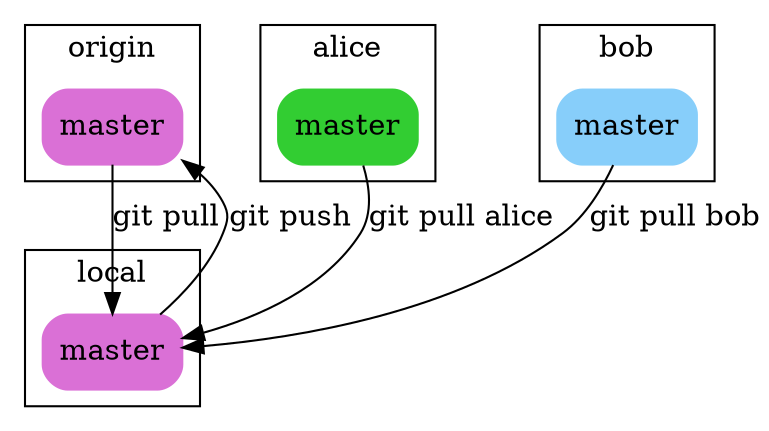 digraph {
    node [shape = "box", style = "filled, rounded"]

    subgraph clusterorigin {
        label = "origin"

        node [color = orchid]

        omaster[label = "master"]
    }

    subgraph clusterlocal {
        label = "local"

        node [color = orchid]

        master[label = "master"]
    }

    subgraph clusteralice {
        label = "alice"

        node [color = limegreen]

        amaster[label = "master"]
    }

    subgraph clusterbob {
        label = "bob"

        node [color = lightskyblue]

        bmaster[label = "master"]
    }

    omaster -> master [label = "git pull"]
    master -> omaster [label = "git push", constraint = false]
    amaster -> master [label = "git pull alice", constraint = false]
    bmaster -> master [label = "git pull bob", constraint = false]
}
